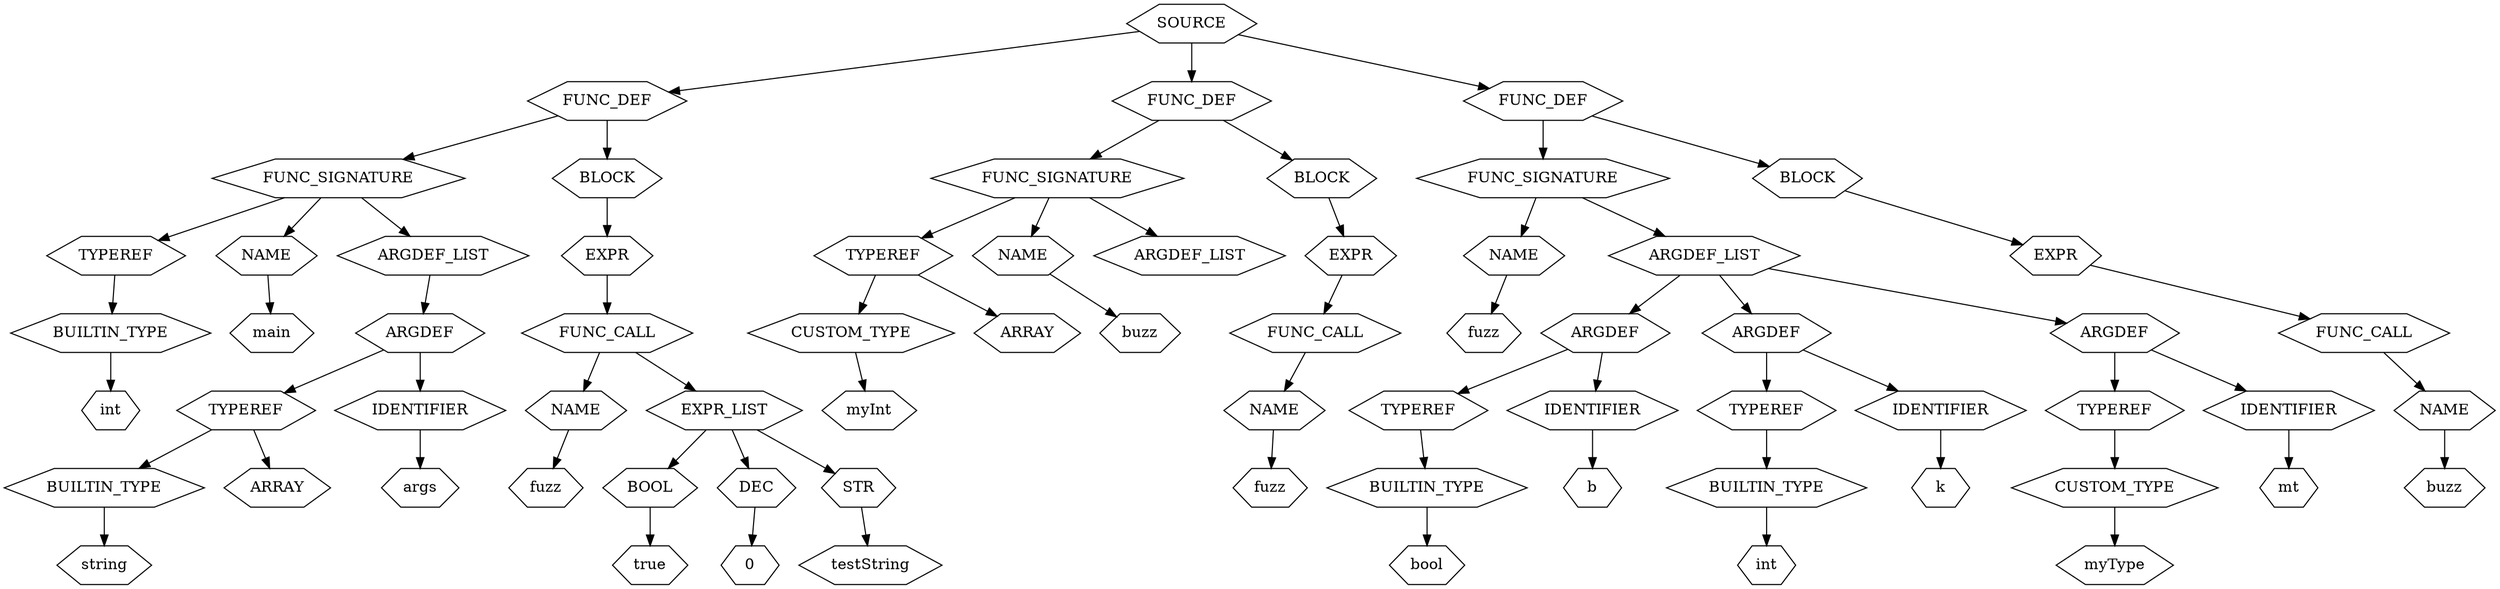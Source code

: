 digraph Tree {
    node [shape=hexagon];
    node_0 [label="SOURCE"]
    node_0 -> node_1;
    node_1 [label="FUNC_DEF"]
    node_1 -> node_2;
    node_2 [label="FUNC_SIGNATURE"]
    node_2 -> node_3;
    node_3 [label="TYPEREF"]
    node_3 -> node_4;
    node_4 [label="BUILTIN_TYPE"]
    node_4 -> node_5;
    node_5 [label="int"]
    node_2 -> node_6;
    node_6 [label="NAME"]
    node_6 -> node_7;
    node_7 [label="main"]
    node_2 -> node_8;
    node_8 [label="ARGDEF_LIST"]
    node_8 -> node_9;
    node_9 [label="ARGDEF"]
    node_9 -> node_10;
    node_10 [label="TYPEREF"]
    node_10 -> node_11;
    node_11 [label="BUILTIN_TYPE"]
    node_11 -> node_12;
    node_12 [label="string"]
    node_10 -> node_13;
    node_13 [label="ARRAY"]
    node_9 -> node_14;
    node_14 [label="IDENTIFIER"]
    node_14 -> node_15;
    node_15 [label="args"]
    node_1 -> node_16;
    node_16 [label="BLOCK"]
    node_16 -> node_17;
    node_17 [label="EXPR"]
    node_17 -> node_18;
    node_18 [label="FUNC_CALL"]
    node_18 -> node_19;
    node_19 [label="NAME"]
    node_19 -> node_20;
    node_20 [label="fuzz"]
    node_18 -> node_21;
    node_21 [label="EXPR_LIST"]
    node_21 -> node_22;
    node_22 [label="BOOL"]
    node_22 -> node_23;
    node_23 [label="true"]
    node_21 -> node_24;
    node_24 [label="DEC"]
    node_24 -> node_25;
    node_25 [label="0"]
    node_21 -> node_26;
    node_26 [label="STR"]
    node_26 -> node_27;
    node_27 [label="testString"]
    node_0 -> node_28;
    node_28 [label="FUNC_DEF"]
    node_28 -> node_29;
    node_29 [label="FUNC_SIGNATURE"]
    node_29 -> node_30;
    node_30 [label="TYPEREF"]
    node_30 -> node_31;
    node_31 [label="CUSTOM_TYPE"]
    node_31 -> node_32;
    node_32 [label="myInt"]
    node_30 -> node_33;
    node_33 [label="ARRAY"]
    node_29 -> node_34;
    node_34 [label="NAME"]
    node_34 -> node_35;
    node_35 [label="buzz"]
    node_29 -> node_36;
    node_36 [label="ARGDEF_LIST"]
    node_28 -> node_37;
    node_37 [label="BLOCK"]
    node_37 -> node_38;
    node_38 [label="EXPR"]
    node_38 -> node_39;
    node_39 [label="FUNC_CALL"]
    node_39 -> node_40;
    node_40 [label="NAME"]
    node_40 -> node_41;
    node_41 [label="fuzz"]
    node_0 -> node_42;
    node_42 [label="FUNC_DEF"]
    node_42 -> node_43;
    node_43 [label="FUNC_SIGNATURE"]
    node_43 -> node_44;
    node_44 [label="NAME"]
    node_44 -> node_45;
    node_45 [label="fuzz"]
    node_43 -> node_46;
    node_46 [label="ARGDEF_LIST"]
    node_46 -> node_47;
    node_47 [label="ARGDEF"]
    node_47 -> node_48;
    node_48 [label="TYPEREF"]
    node_48 -> node_49;
    node_49 [label="BUILTIN_TYPE"]
    node_49 -> node_50;
    node_50 [label="bool"]
    node_47 -> node_51;
    node_51 [label="IDENTIFIER"]
    node_51 -> node_52;
    node_52 [label="b"]
    node_46 -> node_53;
    node_53 [label="ARGDEF"]
    node_53 -> node_54;
    node_54 [label="TYPEREF"]
    node_54 -> node_55;
    node_55 [label="BUILTIN_TYPE"]
    node_55 -> node_56;
    node_56 [label="int"]
    node_53 -> node_57;
    node_57 [label="IDENTIFIER"]
    node_57 -> node_58;
    node_58 [label="k"]
    node_46 -> node_59;
    node_59 [label="ARGDEF"]
    node_59 -> node_60;
    node_60 [label="TYPEREF"]
    node_60 -> node_61;
    node_61 [label="CUSTOM_TYPE"]
    node_61 -> node_62;
    node_62 [label="myType"]
    node_59 -> node_63;
    node_63 [label="IDENTIFIER"]
    node_63 -> node_64;
    node_64 [label="mt"]
    node_42 -> node_65;
    node_65 [label="BLOCK"]
    node_65 -> node_66;
    node_66 [label="EXPR"]
    node_66 -> node_67;
    node_67 [label="FUNC_CALL"]
    node_67 -> node_68;
    node_68 [label="NAME"]
    node_68 -> node_69;
    node_69 [label="buzz"]
}

